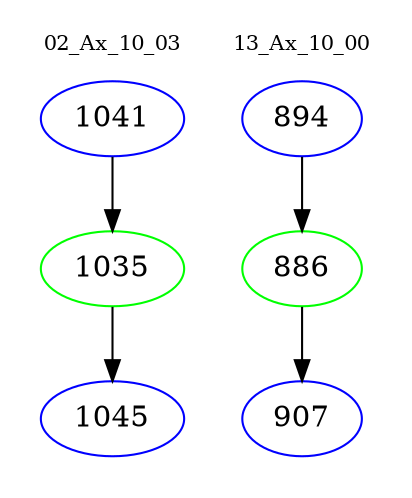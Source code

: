digraph{
subgraph cluster_0 {
color = white
label = "02_Ax_10_03";
fontsize=10;
T0_1041 [label="1041", color="blue"]
T0_1041 -> T0_1035 [color="black"]
T0_1035 [label="1035", color="green"]
T0_1035 -> T0_1045 [color="black"]
T0_1045 [label="1045", color="blue"]
}
subgraph cluster_1 {
color = white
label = "13_Ax_10_00";
fontsize=10;
T1_894 [label="894", color="blue"]
T1_894 -> T1_886 [color="black"]
T1_886 [label="886", color="green"]
T1_886 -> T1_907 [color="black"]
T1_907 [label="907", color="blue"]
}
}
